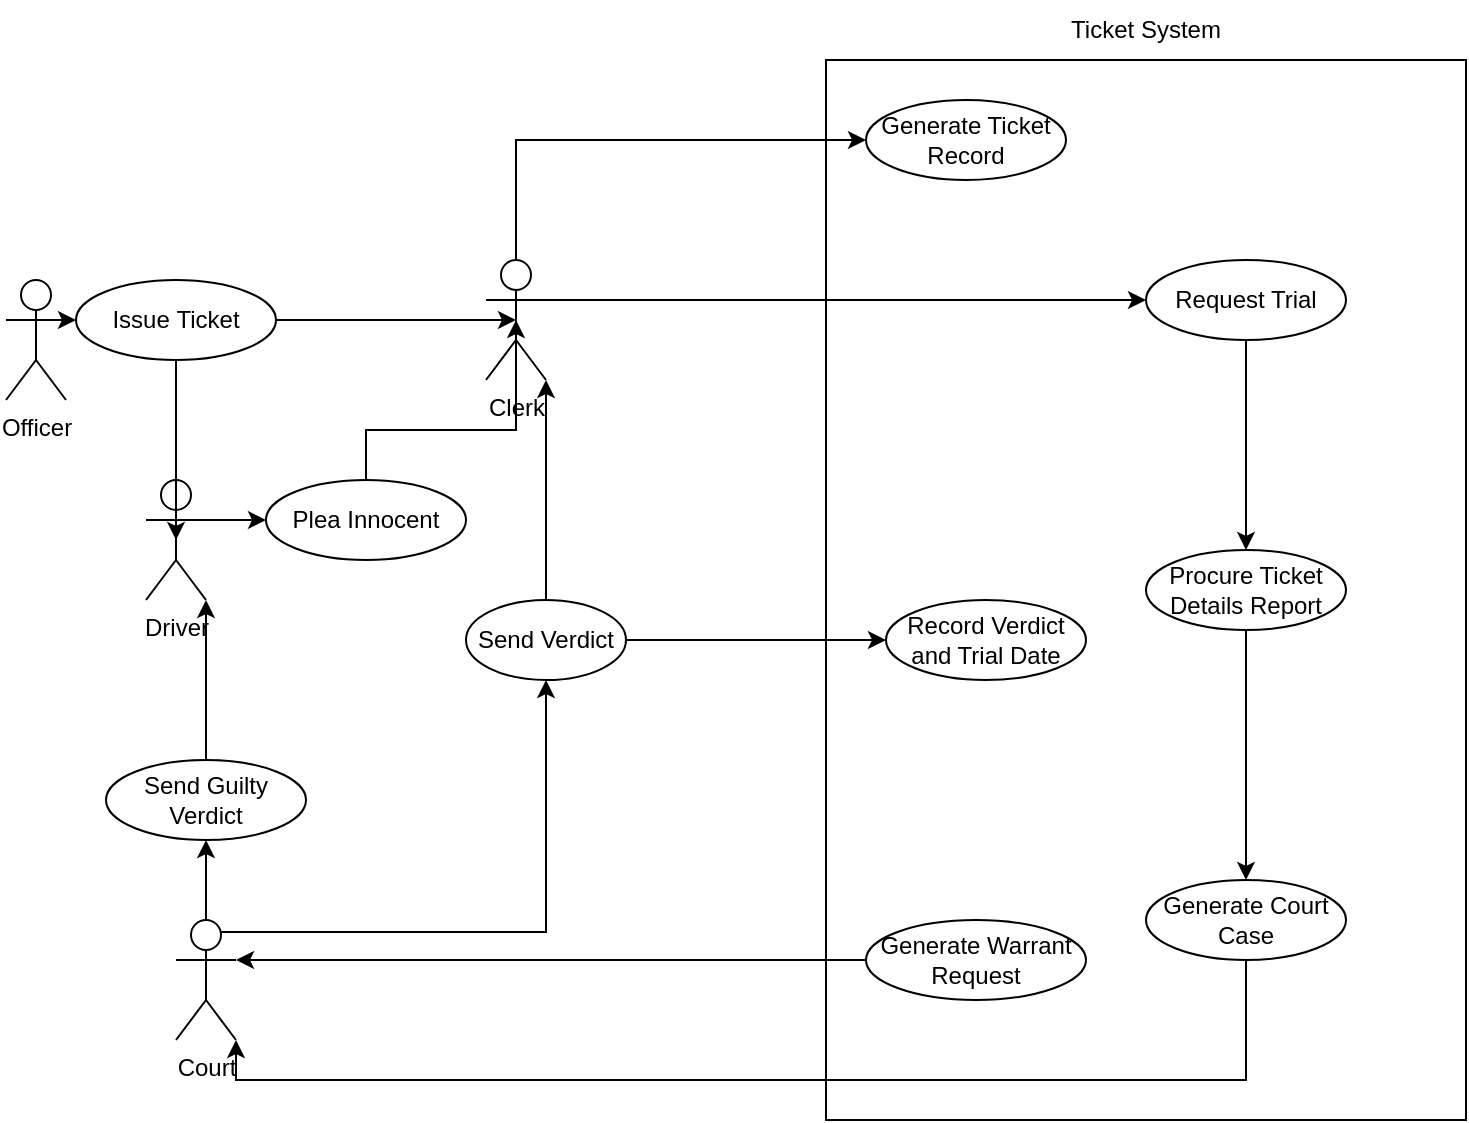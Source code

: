 <mxfile version="26.0.14">
  <diagram name="Page-1" id="QHTUdcQEXf94xLVi2kvm">
    <mxGraphModel dx="782" dy="737" grid="1" gridSize="10" guides="1" tooltips="1" connect="1" arrows="1" fold="1" page="1" pageScale="1" pageWidth="850" pageHeight="1100" math="0" shadow="0">
      <root>
        <mxCell id="0" />
        <mxCell id="1" parent="0" />
        <mxCell id="e9U0abkdqi3mbfvJPGBw-5" value="" style="rounded=0;whiteSpace=wrap;html=1;" vertex="1" parent="1">
          <mxGeometry x="480" y="160" width="320" height="530" as="geometry" />
        </mxCell>
        <mxCell id="e9U0abkdqi3mbfvJPGBw-6" value="Ticket System" style="text;html=1;align=center;verticalAlign=middle;whiteSpace=wrap;rounded=0;" vertex="1" parent="1">
          <mxGeometry x="600" y="130" width="80" height="30" as="geometry" />
        </mxCell>
        <mxCell id="e9U0abkdqi3mbfvJPGBw-18" style="edgeStyle=orthogonalEdgeStyle;rounded=0;orthogonalLoop=1;jettySize=auto;html=1;exitX=1;exitY=0.333;exitDx=0;exitDy=0;exitPerimeter=0;entryX=0;entryY=0.5;entryDx=0;entryDy=0;" edge="1" parent="1" source="e9U0abkdqi3mbfvJPGBw-7" target="e9U0abkdqi3mbfvJPGBw-17">
          <mxGeometry relative="1" as="geometry" />
        </mxCell>
        <mxCell id="e9U0abkdqi3mbfvJPGBw-7" value="Officer" style="shape=umlActor;verticalLabelPosition=bottom;verticalAlign=top;html=1;outlineConnect=0;" vertex="1" parent="1">
          <mxGeometry x="70" y="270" width="30" height="60" as="geometry" />
        </mxCell>
        <mxCell id="e9U0abkdqi3mbfvJPGBw-10" value="Generate Ticket Record" style="ellipse;whiteSpace=wrap;html=1;align=center;" vertex="1" parent="1">
          <mxGeometry x="500" y="180" width="100" height="40" as="geometry" />
        </mxCell>
        <mxCell id="e9U0abkdqi3mbfvJPGBw-27" style="edgeStyle=orthogonalEdgeStyle;rounded=0;orthogonalLoop=1;jettySize=auto;html=1;exitX=1;exitY=0.333;exitDx=0;exitDy=0;exitPerimeter=0;entryX=0;entryY=0.5;entryDx=0;entryDy=0;" edge="1" parent="1" source="e9U0abkdqi3mbfvJPGBw-15" target="e9U0abkdqi3mbfvJPGBw-26">
          <mxGeometry relative="1" as="geometry" />
        </mxCell>
        <mxCell id="e9U0abkdqi3mbfvJPGBw-15" value="Driver" style="shape=umlActor;verticalLabelPosition=bottom;verticalAlign=top;html=1;" vertex="1" parent="1">
          <mxGeometry x="140" y="370" width="30" height="60" as="geometry" />
        </mxCell>
        <mxCell id="e9U0abkdqi3mbfvJPGBw-17" value="Issue&lt;span style=&quot;background-color: transparent; color: light-dark(rgb(0, 0, 0), rgb(255, 255, 255));&quot;&gt;&amp;nbsp;Ticket&lt;/span&gt;" style="ellipse;whiteSpace=wrap;html=1;align=center;" vertex="1" parent="1">
          <mxGeometry x="105" y="270" width="100" height="40" as="geometry" />
        </mxCell>
        <mxCell id="e9U0abkdqi3mbfvJPGBw-19" style="edgeStyle=orthogonalEdgeStyle;rounded=0;orthogonalLoop=1;jettySize=auto;html=1;exitX=0.5;exitY=1;exitDx=0;exitDy=0;entryX=0.5;entryY=0.5;entryDx=0;entryDy=0;entryPerimeter=0;" edge="1" parent="1" source="e9U0abkdqi3mbfvJPGBw-17" target="e9U0abkdqi3mbfvJPGBw-15">
          <mxGeometry relative="1" as="geometry" />
        </mxCell>
        <mxCell id="e9U0abkdqi3mbfvJPGBw-25" style="edgeStyle=orthogonalEdgeStyle;rounded=0;orthogonalLoop=1;jettySize=auto;html=1;exitX=0.5;exitY=0;exitDx=0;exitDy=0;exitPerimeter=0;entryX=0;entryY=0.5;entryDx=0;entryDy=0;" edge="1" parent="1" source="e9U0abkdqi3mbfvJPGBw-23" target="e9U0abkdqi3mbfvJPGBw-10">
          <mxGeometry relative="1" as="geometry" />
        </mxCell>
        <mxCell id="e9U0abkdqi3mbfvJPGBw-59" style="edgeStyle=orthogonalEdgeStyle;rounded=0;orthogonalLoop=1;jettySize=auto;html=1;exitX=1;exitY=0.333;exitDx=0;exitDy=0;exitPerimeter=0;entryX=0;entryY=0.5;entryDx=0;entryDy=0;" edge="1" parent="1" source="e9U0abkdqi3mbfvJPGBw-23" target="e9U0abkdqi3mbfvJPGBw-50">
          <mxGeometry relative="1" as="geometry" />
        </mxCell>
        <mxCell id="e9U0abkdqi3mbfvJPGBw-23" value="Clerk" style="shape=umlActor;verticalLabelPosition=bottom;verticalAlign=top;html=1;outlineConnect=0;" vertex="1" parent="1">
          <mxGeometry x="310" y="260" width="30" height="60" as="geometry" />
        </mxCell>
        <mxCell id="e9U0abkdqi3mbfvJPGBw-24" style="edgeStyle=orthogonalEdgeStyle;rounded=0;orthogonalLoop=1;jettySize=auto;html=1;exitX=1;exitY=0.5;exitDx=0;exitDy=0;entryX=0.5;entryY=0.5;entryDx=0;entryDy=0;entryPerimeter=0;" edge="1" parent="1" source="e9U0abkdqi3mbfvJPGBw-17" target="e9U0abkdqi3mbfvJPGBw-23">
          <mxGeometry relative="1" as="geometry" />
        </mxCell>
        <mxCell id="e9U0abkdqi3mbfvJPGBw-26" value="Plea Innocent" style="ellipse;whiteSpace=wrap;html=1;align=center;" vertex="1" parent="1">
          <mxGeometry x="200" y="370" width="100" height="40" as="geometry" />
        </mxCell>
        <mxCell id="e9U0abkdqi3mbfvJPGBw-28" style="edgeStyle=orthogonalEdgeStyle;rounded=0;orthogonalLoop=1;jettySize=auto;html=1;exitX=0.5;exitY=0;exitDx=0;exitDy=0;entryX=0.5;entryY=0.5;entryDx=0;entryDy=0;entryPerimeter=0;" edge="1" parent="1" source="e9U0abkdqi3mbfvJPGBw-26" target="e9U0abkdqi3mbfvJPGBw-23">
          <mxGeometry relative="1" as="geometry" />
        </mxCell>
        <mxCell id="e9U0abkdqi3mbfvJPGBw-30" value="Generate Court Case" style="ellipse;whiteSpace=wrap;html=1;align=center;" vertex="1" parent="1">
          <mxGeometry x="640" y="570" width="100" height="40" as="geometry" />
        </mxCell>
        <mxCell id="e9U0abkdqi3mbfvJPGBw-38" style="edgeStyle=orthogonalEdgeStyle;rounded=0;orthogonalLoop=1;jettySize=auto;html=1;exitX=0.5;exitY=0;exitDx=0;exitDy=0;exitPerimeter=0;entryX=0.5;entryY=1;entryDx=0;entryDy=0;" edge="1" parent="1" source="e9U0abkdqi3mbfvJPGBw-32" target="e9U0abkdqi3mbfvJPGBw-37">
          <mxGeometry relative="1" as="geometry" />
        </mxCell>
        <mxCell id="e9U0abkdqi3mbfvJPGBw-43" style="edgeStyle=orthogonalEdgeStyle;rounded=0;orthogonalLoop=1;jettySize=auto;html=1;exitX=0.75;exitY=0.1;exitDx=0;exitDy=0;exitPerimeter=0;entryX=0.5;entryY=1;entryDx=0;entryDy=0;" edge="1" parent="1" source="e9U0abkdqi3mbfvJPGBw-32" target="e9U0abkdqi3mbfvJPGBw-41">
          <mxGeometry relative="1" as="geometry" />
        </mxCell>
        <mxCell id="e9U0abkdqi3mbfvJPGBw-32" value="Court" style="shape=umlActor;verticalLabelPosition=bottom;verticalAlign=top;html=1;outlineConnect=0;" vertex="1" parent="1">
          <mxGeometry x="155" y="590" width="30" height="60" as="geometry" />
        </mxCell>
        <mxCell id="e9U0abkdqi3mbfvJPGBw-37" value="Send Guilty Verdict" style="ellipse;whiteSpace=wrap;html=1;align=center;" vertex="1" parent="1">
          <mxGeometry x="120" y="510" width="100" height="40" as="geometry" />
        </mxCell>
        <mxCell id="e9U0abkdqi3mbfvJPGBw-39" style="edgeStyle=orthogonalEdgeStyle;rounded=0;orthogonalLoop=1;jettySize=auto;html=1;exitX=0.5;exitY=0;exitDx=0;exitDy=0;entryX=1;entryY=1;entryDx=0;entryDy=0;entryPerimeter=0;" edge="1" parent="1" source="e9U0abkdqi3mbfvJPGBw-37" target="e9U0abkdqi3mbfvJPGBw-15">
          <mxGeometry relative="1" as="geometry" />
        </mxCell>
        <mxCell id="e9U0abkdqi3mbfvJPGBw-60" style="edgeStyle=orthogonalEdgeStyle;rounded=0;orthogonalLoop=1;jettySize=auto;html=1;exitX=1;exitY=0.5;exitDx=0;exitDy=0;entryX=0;entryY=0.5;entryDx=0;entryDy=0;" edge="1" parent="1" source="e9U0abkdqi3mbfvJPGBw-41" target="e9U0abkdqi3mbfvJPGBw-47">
          <mxGeometry relative="1" as="geometry" />
        </mxCell>
        <mxCell id="e9U0abkdqi3mbfvJPGBw-41" value="Send Verdict" style="ellipse;whiteSpace=wrap;html=1;align=center;" vertex="1" parent="1">
          <mxGeometry x="300" y="430" width="80" height="40" as="geometry" />
        </mxCell>
        <mxCell id="e9U0abkdqi3mbfvJPGBw-44" style="edgeStyle=orthogonalEdgeStyle;rounded=0;orthogonalLoop=1;jettySize=auto;html=1;exitX=0.5;exitY=0;exitDx=0;exitDy=0;entryX=1;entryY=1;entryDx=0;entryDy=0;entryPerimeter=0;" edge="1" parent="1" source="e9U0abkdqi3mbfvJPGBw-41" target="e9U0abkdqi3mbfvJPGBw-23">
          <mxGeometry relative="1" as="geometry" />
        </mxCell>
        <mxCell id="e9U0abkdqi3mbfvJPGBw-47" value="Record Verdict and Trial Date" style="ellipse;whiteSpace=wrap;html=1;align=center;" vertex="1" parent="1">
          <mxGeometry x="510" y="430" width="100" height="40" as="geometry" />
        </mxCell>
        <mxCell id="e9U0abkdqi3mbfvJPGBw-62" style="edgeStyle=orthogonalEdgeStyle;rounded=0;orthogonalLoop=1;jettySize=auto;html=1;exitX=0.5;exitY=1;exitDx=0;exitDy=0;entryX=0.5;entryY=0;entryDx=0;entryDy=0;" edge="1" parent="1" source="e9U0abkdqi3mbfvJPGBw-50" target="e9U0abkdqi3mbfvJPGBw-61">
          <mxGeometry relative="1" as="geometry" />
        </mxCell>
        <mxCell id="e9U0abkdqi3mbfvJPGBw-50" value="Request Trial" style="ellipse;whiteSpace=wrap;html=1;align=center;" vertex="1" parent="1">
          <mxGeometry x="640" y="260" width="100" height="40" as="geometry" />
        </mxCell>
        <mxCell id="e9U0abkdqi3mbfvJPGBw-54" style="edgeStyle=orthogonalEdgeStyle;rounded=0;orthogonalLoop=1;jettySize=auto;html=1;exitX=0.5;exitY=1;exitDx=0;exitDy=0;entryX=1;entryY=1;entryDx=0;entryDy=0;entryPerimeter=0;" edge="1" parent="1" source="e9U0abkdqi3mbfvJPGBw-30" target="e9U0abkdqi3mbfvJPGBw-32">
          <mxGeometry relative="1" as="geometry" />
        </mxCell>
        <mxCell id="e9U0abkdqi3mbfvJPGBw-57" value="Generate Warrant Request" style="ellipse;whiteSpace=wrap;html=1;align=center;" vertex="1" parent="1">
          <mxGeometry x="500" y="590" width="110" height="40" as="geometry" />
        </mxCell>
        <mxCell id="e9U0abkdqi3mbfvJPGBw-58" style="edgeStyle=orthogonalEdgeStyle;rounded=0;orthogonalLoop=1;jettySize=auto;html=1;exitX=0;exitY=0.5;exitDx=0;exitDy=0;entryX=1;entryY=0.333;entryDx=0;entryDy=0;entryPerimeter=0;" edge="1" parent="1" source="e9U0abkdqi3mbfvJPGBw-57" target="e9U0abkdqi3mbfvJPGBw-32">
          <mxGeometry relative="1" as="geometry" />
        </mxCell>
        <mxCell id="e9U0abkdqi3mbfvJPGBw-63" style="edgeStyle=orthogonalEdgeStyle;rounded=0;orthogonalLoop=1;jettySize=auto;html=1;exitX=0.5;exitY=1;exitDx=0;exitDy=0;entryX=0.5;entryY=0;entryDx=0;entryDy=0;" edge="1" parent="1" source="e9U0abkdqi3mbfvJPGBw-61" target="e9U0abkdqi3mbfvJPGBw-30">
          <mxGeometry relative="1" as="geometry" />
        </mxCell>
        <mxCell id="e9U0abkdqi3mbfvJPGBw-61" value="Procure Ticket Details Report" style="ellipse;whiteSpace=wrap;html=1;align=center;" vertex="1" parent="1">
          <mxGeometry x="640" y="405" width="100" height="40" as="geometry" />
        </mxCell>
      </root>
    </mxGraphModel>
  </diagram>
</mxfile>
